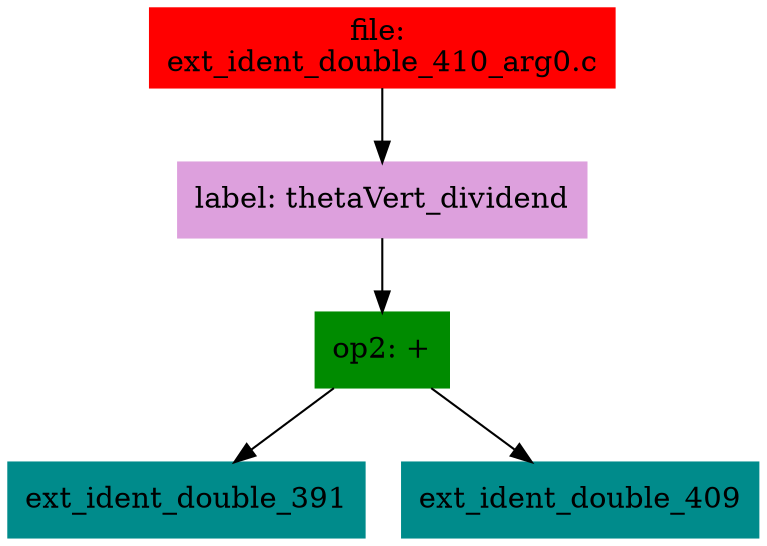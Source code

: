 digraph G {
node [shape=box]

0 [label="file: 
ext_ident_double_410_arg0.c",color=red, style=filled]
1 [label="label: thetaVert_dividend",color=plum, style=filled]
0 -> 1
2 [label="op2: +",color=green4, style=filled]
1 -> 2
3 [label="ext_ident_double_391",color=cyan4, style=filled]
2 -> 3
24 [label="ext_ident_double_409",color=cyan4, style=filled]
2 -> 24


}

